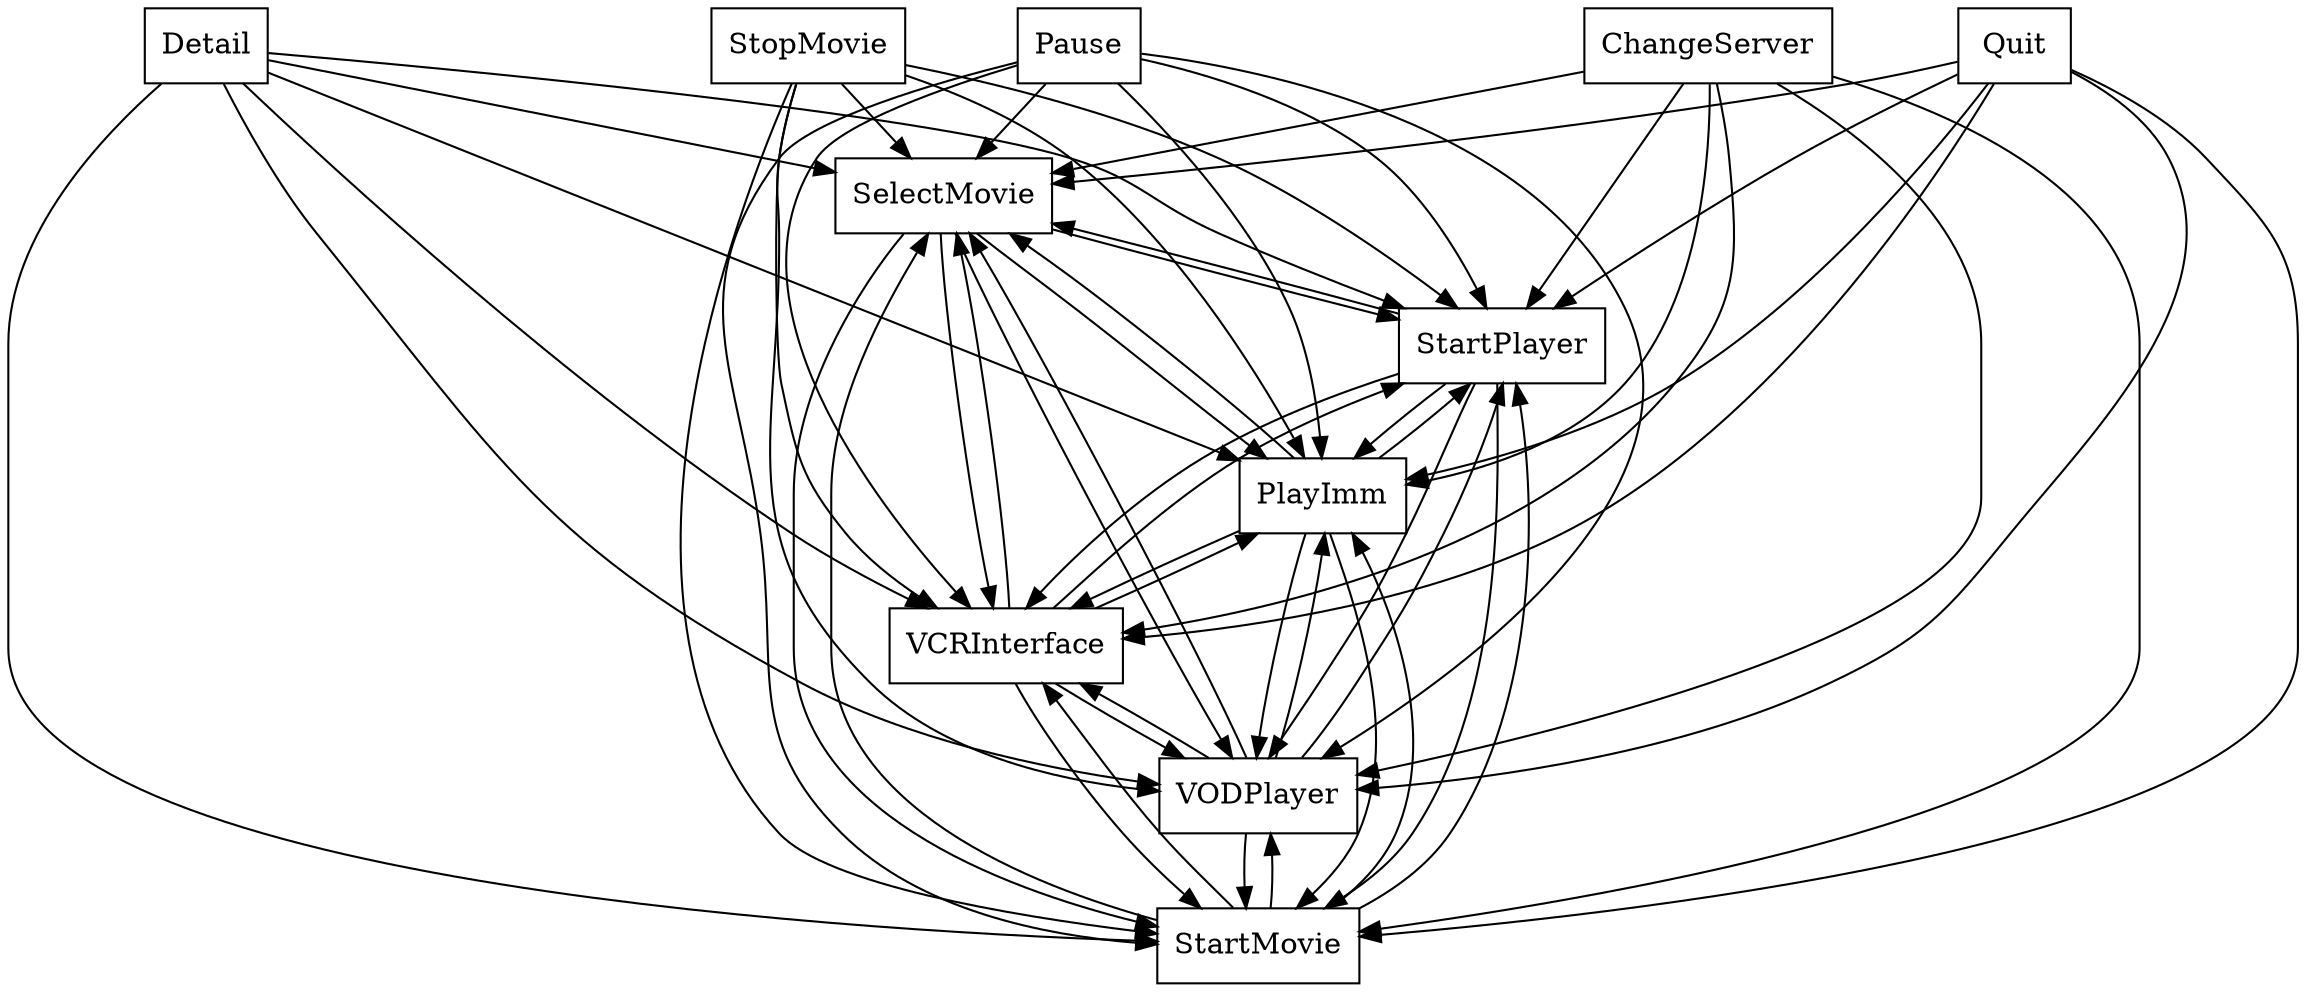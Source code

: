 digraph{
graph [rankdir=TB];
node [shape=box];
edge [arrowhead=normal];
0[label="Detail",]
1[label="SelectMovie",]
2[label="StopMovie",]
3[label="StartPlayer",]
4[label="Pause",]
5[label="Quit",]
6[label="ChangeServer",]
7[label="StartMovie",]
8[label="VODPlayer",]
9[label="VCRInterface",]
10[label="PlayImm",]
0->1[label="",]
0->3[label="",]
0->7[label="",]
0->8[label="",]
0->9[label="",]
0->10[label="",]
1->3[label="",]
1->7[label="",]
1->8[label="",]
1->9[label="",]
1->10[label="",]
2->1[label="",]
2->3[label="",]
2->7[label="",]
2->8[label="",]
2->9[label="",]
2->10[label="",]
3->1[label="",]
3->7[label="",]
3->8[label="",]
3->9[label="",]
3->10[label="",]
4->1[label="",]
4->3[label="",]
4->7[label="",]
4->8[label="",]
4->9[label="",]
4->10[label="",]
5->1[label="",]
5->3[label="",]
5->7[label="",]
5->8[label="",]
5->9[label="",]
5->10[label="",]
6->1[label="",]
6->3[label="",]
6->7[label="",]
6->8[label="",]
6->9[label="",]
6->10[label="",]
7->1[label="",]
7->3[label="",]
7->8[label="",]
7->9[label="",]
7->10[label="",]
8->1[label="",]
8->3[label="",]
8->7[label="",]
8->9[label="",]
8->10[label="",]
9->1[label="",]
9->3[label="",]
9->7[label="",]
9->8[label="",]
9->10[label="",]
10->1[label="",]
10->3[label="",]
10->7[label="",]
10->8[label="",]
10->9[label="",]
}

